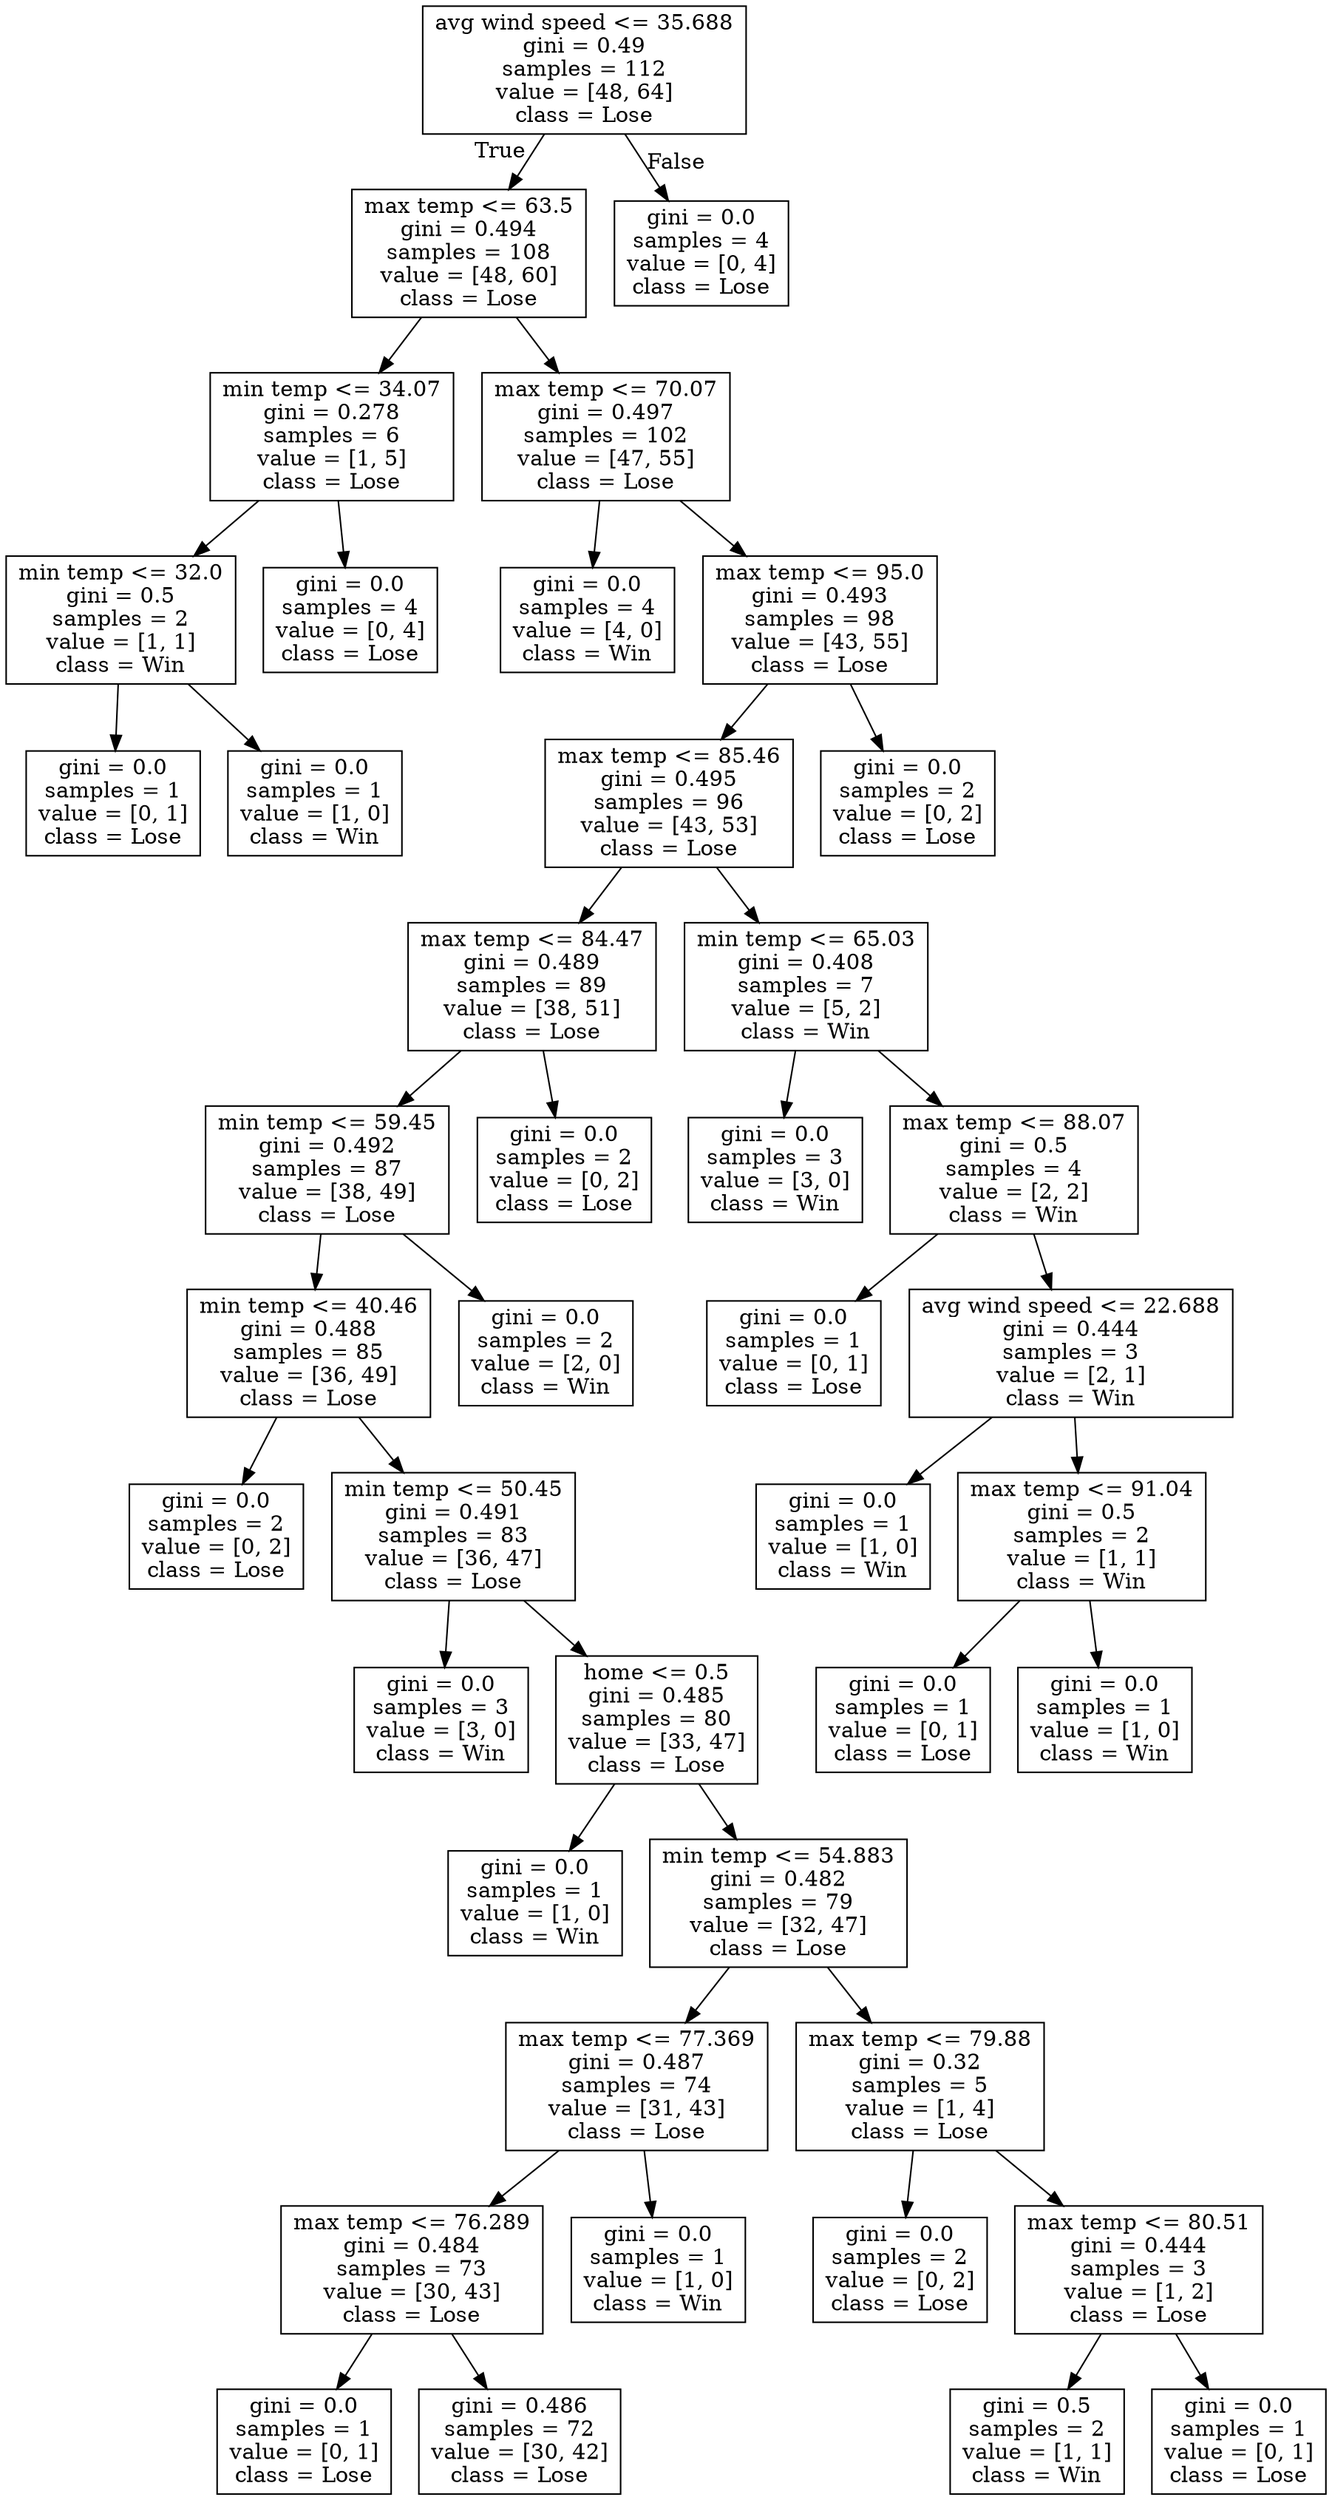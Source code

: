 digraph Tree {
node [shape=box] ;
0 [label="avg wind speed <= 35.688\ngini = 0.49\nsamples = 112\nvalue = [48, 64]\nclass = Lose"] ;
1 [label="max temp <= 63.5\ngini = 0.494\nsamples = 108\nvalue = [48, 60]\nclass = Lose"] ;
0 -> 1 [labeldistance=2.5, labelangle=45, headlabel="True"] ;
2 [label="min temp <= 34.07\ngini = 0.278\nsamples = 6\nvalue = [1, 5]\nclass = Lose"] ;
1 -> 2 ;
3 [label="min temp <= 32.0\ngini = 0.5\nsamples = 2\nvalue = [1, 1]\nclass = Win"] ;
2 -> 3 ;
4 [label="gini = 0.0\nsamples = 1\nvalue = [0, 1]\nclass = Lose"] ;
3 -> 4 ;
5 [label="gini = 0.0\nsamples = 1\nvalue = [1, 0]\nclass = Win"] ;
3 -> 5 ;
6 [label="gini = 0.0\nsamples = 4\nvalue = [0, 4]\nclass = Lose"] ;
2 -> 6 ;
7 [label="max temp <= 70.07\ngini = 0.497\nsamples = 102\nvalue = [47, 55]\nclass = Lose"] ;
1 -> 7 ;
8 [label="gini = 0.0\nsamples = 4\nvalue = [4, 0]\nclass = Win"] ;
7 -> 8 ;
9 [label="max temp <= 95.0\ngini = 0.493\nsamples = 98\nvalue = [43, 55]\nclass = Lose"] ;
7 -> 9 ;
10 [label="max temp <= 85.46\ngini = 0.495\nsamples = 96\nvalue = [43, 53]\nclass = Lose"] ;
9 -> 10 ;
11 [label="max temp <= 84.47\ngini = 0.489\nsamples = 89\nvalue = [38, 51]\nclass = Lose"] ;
10 -> 11 ;
12 [label="min temp <= 59.45\ngini = 0.492\nsamples = 87\nvalue = [38, 49]\nclass = Lose"] ;
11 -> 12 ;
13 [label="min temp <= 40.46\ngini = 0.488\nsamples = 85\nvalue = [36, 49]\nclass = Lose"] ;
12 -> 13 ;
14 [label="gini = 0.0\nsamples = 2\nvalue = [0, 2]\nclass = Lose"] ;
13 -> 14 ;
15 [label="min temp <= 50.45\ngini = 0.491\nsamples = 83\nvalue = [36, 47]\nclass = Lose"] ;
13 -> 15 ;
16 [label="gini = 0.0\nsamples = 3\nvalue = [3, 0]\nclass = Win"] ;
15 -> 16 ;
17 [label="home <= 0.5\ngini = 0.485\nsamples = 80\nvalue = [33, 47]\nclass = Lose"] ;
15 -> 17 ;
18 [label="gini = 0.0\nsamples = 1\nvalue = [1, 0]\nclass = Win"] ;
17 -> 18 ;
19 [label="min temp <= 54.883\ngini = 0.482\nsamples = 79\nvalue = [32, 47]\nclass = Lose"] ;
17 -> 19 ;
20 [label="max temp <= 77.369\ngini = 0.487\nsamples = 74\nvalue = [31, 43]\nclass = Lose"] ;
19 -> 20 ;
21 [label="max temp <= 76.289\ngini = 0.484\nsamples = 73\nvalue = [30, 43]\nclass = Lose"] ;
20 -> 21 ;
22 [label="gini = 0.0\nsamples = 1\nvalue = [0, 1]\nclass = Lose"] ;
21 -> 22 ;
23 [label="gini = 0.486\nsamples = 72\nvalue = [30, 42]\nclass = Lose"] ;
21 -> 23 ;
24 [label="gini = 0.0\nsamples = 1\nvalue = [1, 0]\nclass = Win"] ;
20 -> 24 ;
25 [label="max temp <= 79.88\ngini = 0.32\nsamples = 5\nvalue = [1, 4]\nclass = Lose"] ;
19 -> 25 ;
26 [label="gini = 0.0\nsamples = 2\nvalue = [0, 2]\nclass = Lose"] ;
25 -> 26 ;
27 [label="max temp <= 80.51\ngini = 0.444\nsamples = 3\nvalue = [1, 2]\nclass = Lose"] ;
25 -> 27 ;
28 [label="gini = 0.5\nsamples = 2\nvalue = [1, 1]\nclass = Win"] ;
27 -> 28 ;
29 [label="gini = 0.0\nsamples = 1\nvalue = [0, 1]\nclass = Lose"] ;
27 -> 29 ;
30 [label="gini = 0.0\nsamples = 2\nvalue = [2, 0]\nclass = Win"] ;
12 -> 30 ;
31 [label="gini = 0.0\nsamples = 2\nvalue = [0, 2]\nclass = Lose"] ;
11 -> 31 ;
32 [label="min temp <= 65.03\ngini = 0.408\nsamples = 7\nvalue = [5, 2]\nclass = Win"] ;
10 -> 32 ;
33 [label="gini = 0.0\nsamples = 3\nvalue = [3, 0]\nclass = Win"] ;
32 -> 33 ;
34 [label="max temp <= 88.07\ngini = 0.5\nsamples = 4\nvalue = [2, 2]\nclass = Win"] ;
32 -> 34 ;
35 [label="gini = 0.0\nsamples = 1\nvalue = [0, 1]\nclass = Lose"] ;
34 -> 35 ;
36 [label="avg wind speed <= 22.688\ngini = 0.444\nsamples = 3\nvalue = [2, 1]\nclass = Win"] ;
34 -> 36 ;
37 [label="gini = 0.0\nsamples = 1\nvalue = [1, 0]\nclass = Win"] ;
36 -> 37 ;
38 [label="max temp <= 91.04\ngini = 0.5\nsamples = 2\nvalue = [1, 1]\nclass = Win"] ;
36 -> 38 ;
39 [label="gini = 0.0\nsamples = 1\nvalue = [0, 1]\nclass = Lose"] ;
38 -> 39 ;
40 [label="gini = 0.0\nsamples = 1\nvalue = [1, 0]\nclass = Win"] ;
38 -> 40 ;
41 [label="gini = 0.0\nsamples = 2\nvalue = [0, 2]\nclass = Lose"] ;
9 -> 41 ;
42 [label="gini = 0.0\nsamples = 4\nvalue = [0, 4]\nclass = Lose"] ;
0 -> 42 [labeldistance=2.5, labelangle=-45, headlabel="False"] ;
}